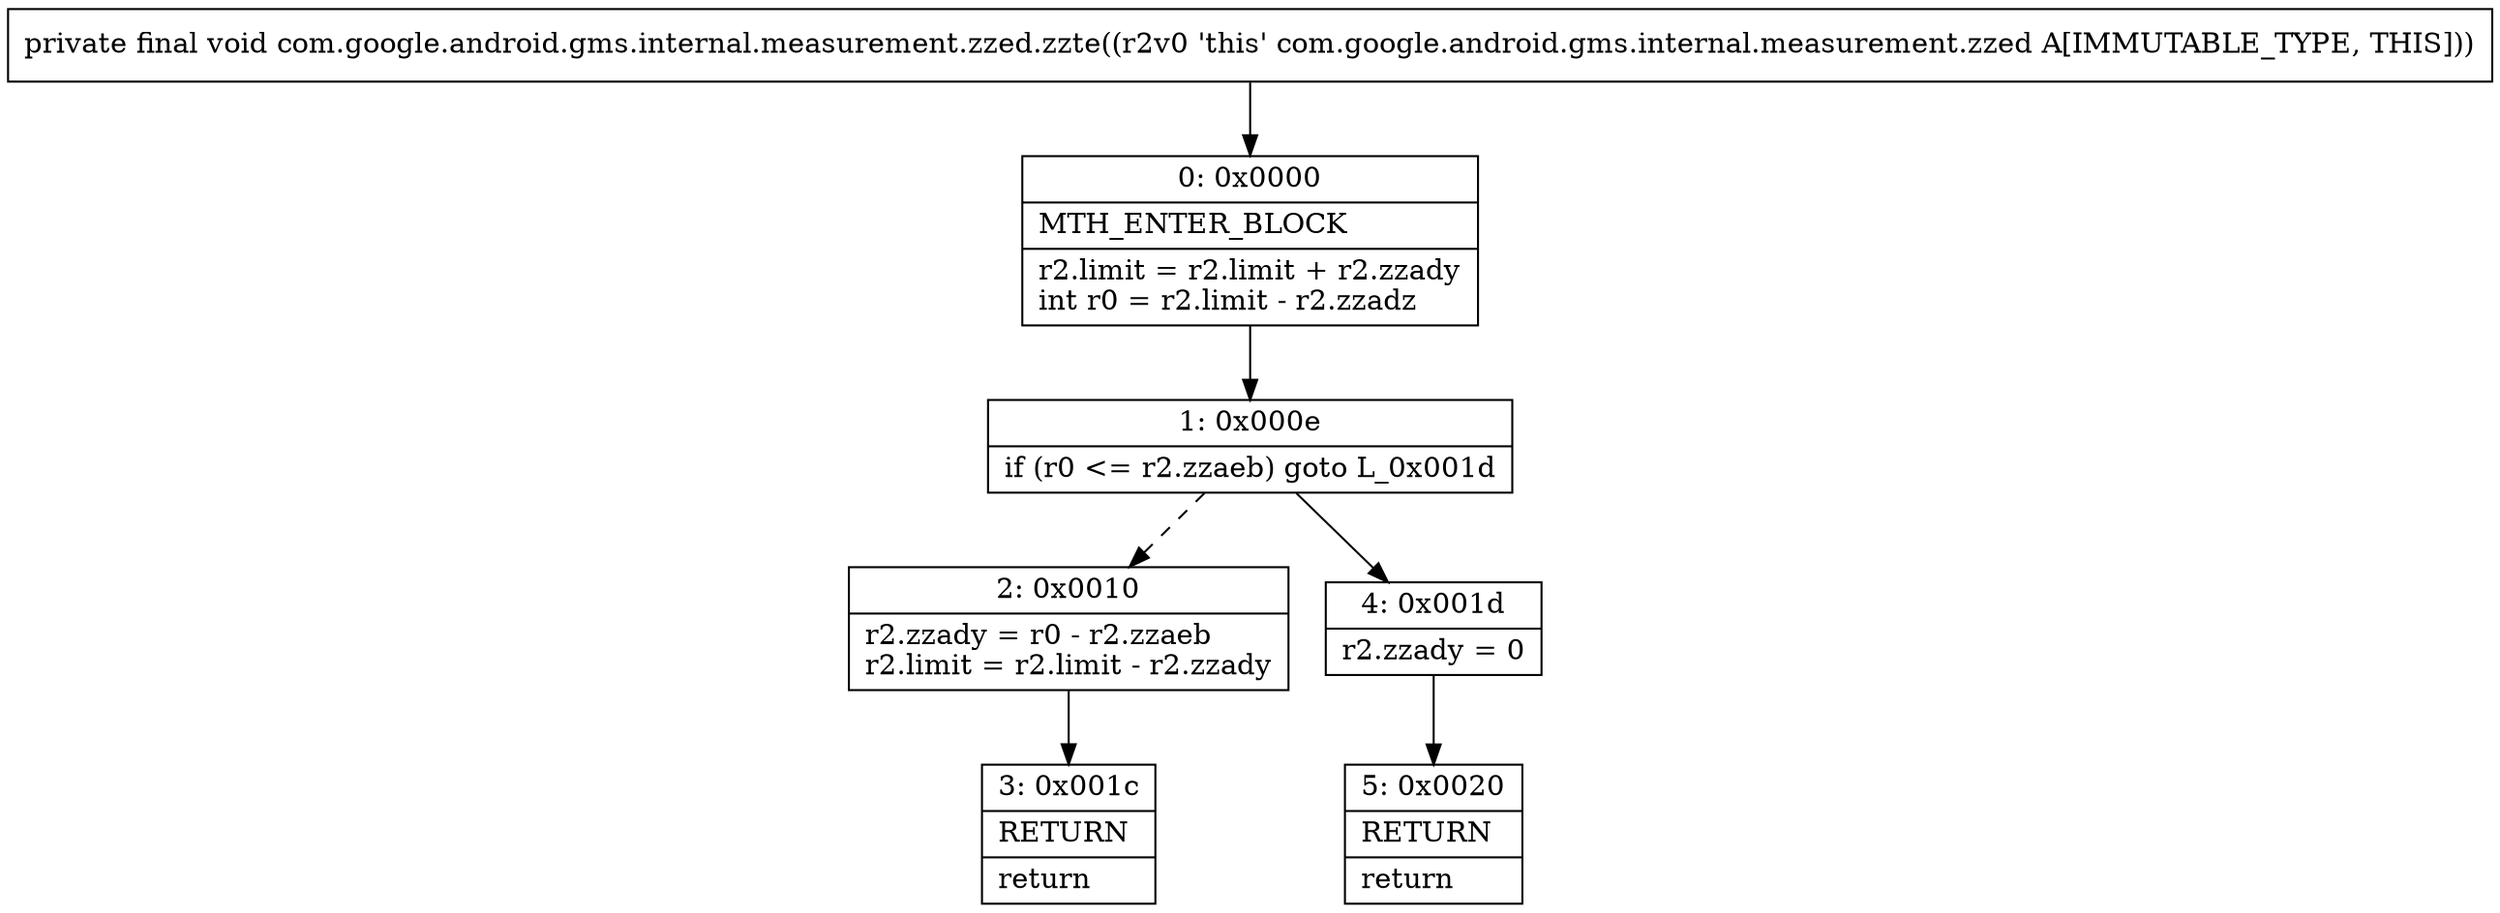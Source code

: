 digraph "CFG forcom.google.android.gms.internal.measurement.zzed.zzte()V" {
Node_0 [shape=record,label="{0\:\ 0x0000|MTH_ENTER_BLOCK\l|r2.limit = r2.limit + r2.zzady\lint r0 = r2.limit \- r2.zzadz\l}"];
Node_1 [shape=record,label="{1\:\ 0x000e|if (r0 \<= r2.zzaeb) goto L_0x001d\l}"];
Node_2 [shape=record,label="{2\:\ 0x0010|r2.zzady = r0 \- r2.zzaeb\lr2.limit = r2.limit \- r2.zzady\l}"];
Node_3 [shape=record,label="{3\:\ 0x001c|RETURN\l|return\l}"];
Node_4 [shape=record,label="{4\:\ 0x001d|r2.zzady = 0\l}"];
Node_5 [shape=record,label="{5\:\ 0x0020|RETURN\l|return\l}"];
MethodNode[shape=record,label="{private final void com.google.android.gms.internal.measurement.zzed.zzte((r2v0 'this' com.google.android.gms.internal.measurement.zzed A[IMMUTABLE_TYPE, THIS])) }"];
MethodNode -> Node_0;
Node_0 -> Node_1;
Node_1 -> Node_2[style=dashed];
Node_1 -> Node_4;
Node_2 -> Node_3;
Node_4 -> Node_5;
}

